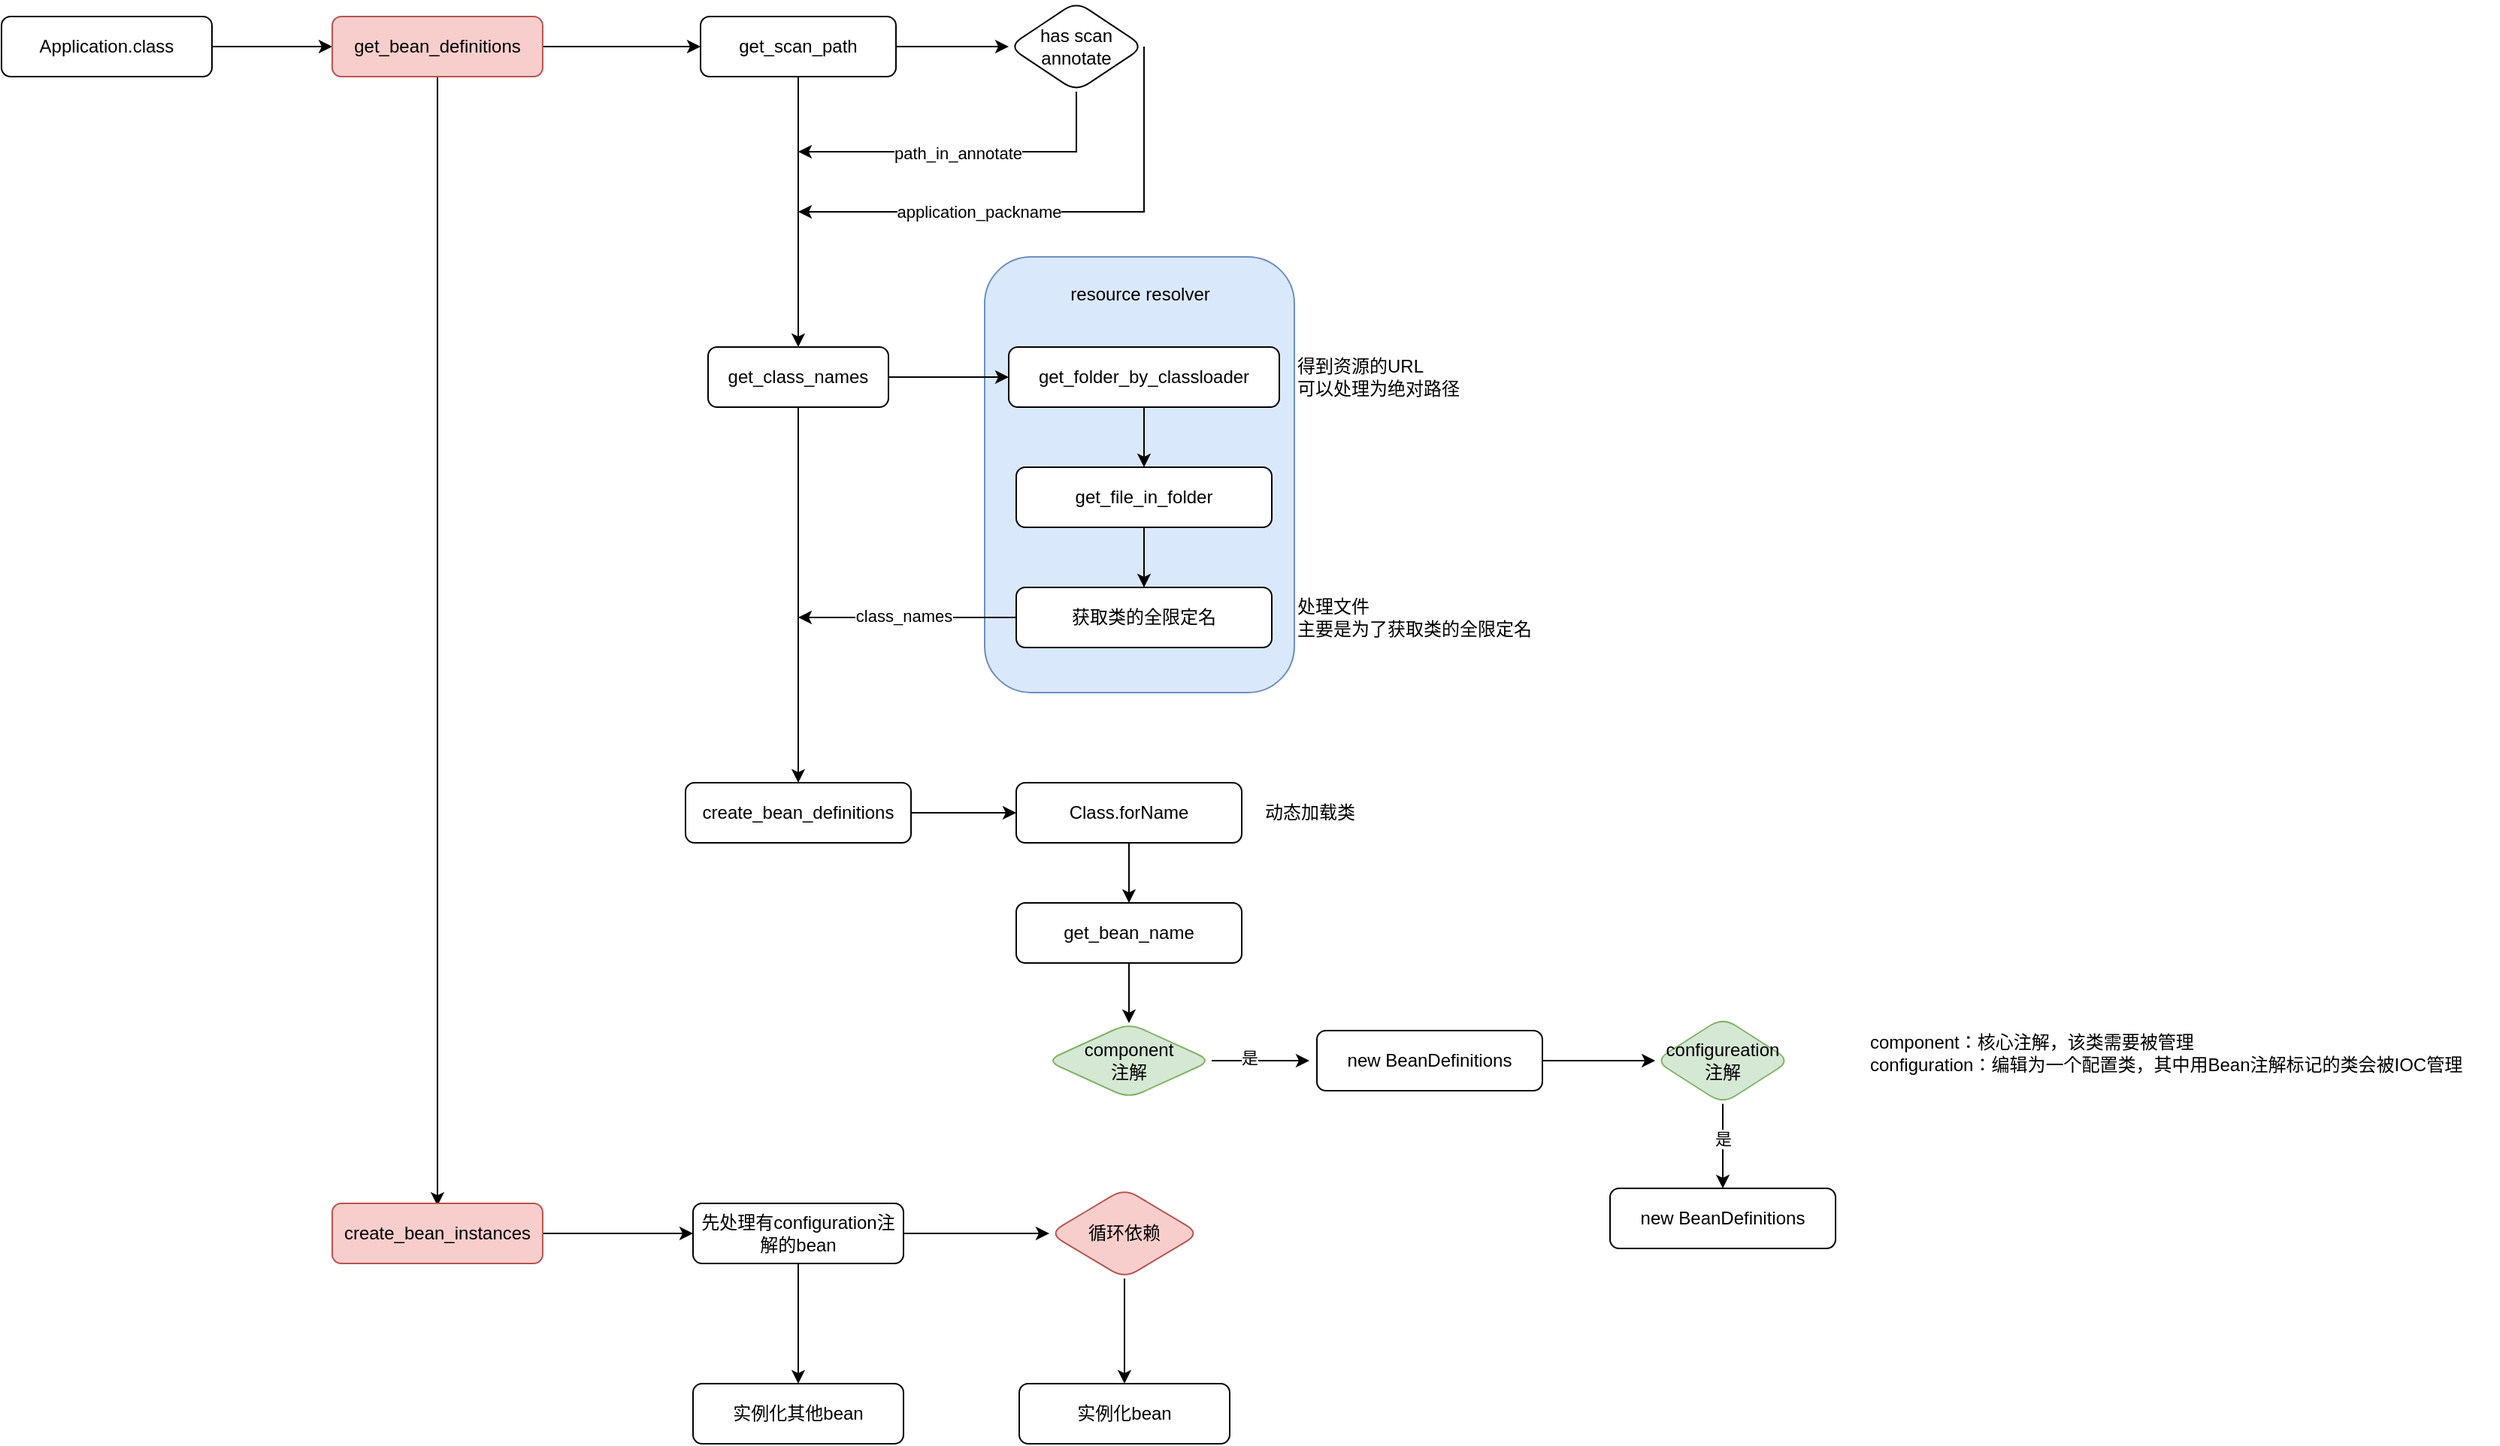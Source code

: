 <mxfile version="24.7.14">
  <diagram name="第 1 页" id="e4D_Li7_KQqeuzBAChgT">
    <mxGraphModel dx="3951" dy="1716" grid="1" gridSize="10" guides="1" tooltips="1" connect="1" arrows="1" fold="1" page="1" pageScale="1" pageWidth="827" pageHeight="1169" math="0" shadow="0">
      <root>
        <mxCell id="0" />
        <mxCell id="1" parent="0" />
        <mxCell id="i2E6n2VhdCn6O7-Z8RXk-26" value="" style="rounded=1;whiteSpace=wrap;html=1;fillColor=#dae8fc;strokeColor=#6c8ebf;" vertex="1" parent="1">
          <mxGeometry x="414" y="410" width="206" height="290" as="geometry" />
        </mxCell>
        <mxCell id="i2E6n2VhdCn6O7-Z8RXk-39" style="edgeStyle=orthogonalEdgeStyle;rounded=0;orthogonalLoop=1;jettySize=auto;html=1;" edge="1" parent="1" source="i2E6n2VhdCn6O7-Z8RXk-1" target="i2E6n2VhdCn6O7-Z8RXk-38">
          <mxGeometry relative="1" as="geometry" />
        </mxCell>
        <mxCell id="i2E6n2VhdCn6O7-Z8RXk-1" value="Application.class" style="rounded=1;whiteSpace=wrap;html=1;" vertex="1" parent="1">
          <mxGeometry x="-240" y="250" width="140" height="40" as="geometry" />
        </mxCell>
        <mxCell id="i2E6n2VhdCn6O7-Z8RXk-7" value="" style="edgeStyle=orthogonalEdgeStyle;rounded=0;orthogonalLoop=1;jettySize=auto;html=1;" edge="1" parent="1" source="i2E6n2VhdCn6O7-Z8RXk-4" target="i2E6n2VhdCn6O7-Z8RXk-6">
          <mxGeometry relative="1" as="geometry" />
        </mxCell>
        <mxCell id="i2E6n2VhdCn6O7-Z8RXk-10" value="" style="edgeStyle=orthogonalEdgeStyle;rounded=0;orthogonalLoop=1;jettySize=auto;html=1;" edge="1" parent="1" source="i2E6n2VhdCn6O7-Z8RXk-4" target="i2E6n2VhdCn6O7-Z8RXk-9">
          <mxGeometry relative="1" as="geometry" />
        </mxCell>
        <mxCell id="i2E6n2VhdCn6O7-Z8RXk-4" value="get_scan_path" style="whiteSpace=wrap;html=1;rounded=1;" vertex="1" parent="1">
          <mxGeometry x="225" y="250" width="130" height="40" as="geometry" />
        </mxCell>
        <mxCell id="i2E6n2VhdCn6O7-Z8RXk-8" style="edgeStyle=orthogonalEdgeStyle;rounded=0;orthogonalLoop=1;jettySize=auto;html=1;" edge="1" parent="1" source="i2E6n2VhdCn6O7-Z8RXk-6">
          <mxGeometry relative="1" as="geometry">
            <mxPoint x="290" y="340" as="targetPoint" />
            <Array as="points">
              <mxPoint x="475" y="340" />
            </Array>
          </mxGeometry>
        </mxCell>
        <mxCell id="i2E6n2VhdCn6O7-Z8RXk-11" value="path_in_annotate" style="edgeLabel;html=1;align=center;verticalAlign=middle;resizable=0;points=[];" vertex="1" connectable="0" parent="i2E6n2VhdCn6O7-Z8RXk-8">
          <mxGeometry x="0.06" y="1" relative="1" as="geometry">
            <mxPoint as="offset" />
          </mxGeometry>
        </mxCell>
        <mxCell id="i2E6n2VhdCn6O7-Z8RXk-12" style="edgeStyle=orthogonalEdgeStyle;rounded=0;orthogonalLoop=1;jettySize=auto;html=1;exitX=1;exitY=0.5;exitDx=0;exitDy=0;" edge="1" parent="1" source="i2E6n2VhdCn6O7-Z8RXk-6">
          <mxGeometry relative="1" as="geometry">
            <mxPoint x="290" y="380" as="targetPoint" />
            <Array as="points">
              <mxPoint x="520" y="380" />
              <mxPoint x="290" y="380" />
            </Array>
          </mxGeometry>
        </mxCell>
        <mxCell id="i2E6n2VhdCn6O7-Z8RXk-13" value="application_packname" style="edgeLabel;html=1;align=center;verticalAlign=middle;resizable=0;points=[];" vertex="1" connectable="0" parent="i2E6n2VhdCn6O7-Z8RXk-12">
          <mxGeometry x="0.483" y="2" relative="1" as="geometry">
            <mxPoint x="32" y="-2" as="offset" />
          </mxGeometry>
        </mxCell>
        <mxCell id="i2E6n2VhdCn6O7-Z8RXk-6" value="has scan annotate" style="rhombus;whiteSpace=wrap;html=1;rounded=1;" vertex="1" parent="1">
          <mxGeometry x="430" y="240" width="90" height="60" as="geometry" />
        </mxCell>
        <mxCell id="i2E6n2VhdCn6O7-Z8RXk-15" value="" style="edgeStyle=orthogonalEdgeStyle;rounded=0;orthogonalLoop=1;jettySize=auto;html=1;" edge="1" parent="1" source="i2E6n2VhdCn6O7-Z8RXk-9" target="i2E6n2VhdCn6O7-Z8RXk-14">
          <mxGeometry relative="1" as="geometry" />
        </mxCell>
        <mxCell id="i2E6n2VhdCn6O7-Z8RXk-22" style="edgeStyle=orthogonalEdgeStyle;rounded=0;orthogonalLoop=1;jettySize=auto;html=1;entryX=0.5;entryY=0;entryDx=0;entryDy=0;" edge="1" parent="1" source="i2E6n2VhdCn6O7-Z8RXk-9" target="i2E6n2VhdCn6O7-Z8RXk-23">
          <mxGeometry relative="1" as="geometry">
            <mxPoint x="290" y="680" as="targetPoint" />
          </mxGeometry>
        </mxCell>
        <mxCell id="i2E6n2VhdCn6O7-Z8RXk-9" value="get_class_names" style="whiteSpace=wrap;html=1;rounded=1;" vertex="1" parent="1">
          <mxGeometry x="230" y="470" width="120" height="40" as="geometry" />
        </mxCell>
        <mxCell id="i2E6n2VhdCn6O7-Z8RXk-18" value="" style="edgeStyle=orthogonalEdgeStyle;rounded=0;orthogonalLoop=1;jettySize=auto;html=1;" edge="1" parent="1" source="i2E6n2VhdCn6O7-Z8RXk-14" target="i2E6n2VhdCn6O7-Z8RXk-17">
          <mxGeometry relative="1" as="geometry" />
        </mxCell>
        <mxCell id="i2E6n2VhdCn6O7-Z8RXk-14" value="get_folder_by_classloader" style="whiteSpace=wrap;html=1;rounded=1;" vertex="1" parent="1">
          <mxGeometry x="430" y="470" width="180" height="40" as="geometry" />
        </mxCell>
        <mxCell id="i2E6n2VhdCn6O7-Z8RXk-16" value="得到资源的URL&lt;div&gt;可以处理为绝对路径&lt;/div&gt;" style="text;html=1;align=left;verticalAlign=middle;resizable=0;points=[];autosize=1;strokeColor=none;fillColor=none;" vertex="1" parent="1">
          <mxGeometry x="620" y="470" width="130" height="40" as="geometry" />
        </mxCell>
        <mxCell id="i2E6n2VhdCn6O7-Z8RXk-20" style="edgeStyle=orthogonalEdgeStyle;rounded=0;orthogonalLoop=1;jettySize=auto;html=1;" edge="1" parent="1" source="i2E6n2VhdCn6O7-Z8RXk-17" target="i2E6n2VhdCn6O7-Z8RXk-19">
          <mxGeometry relative="1" as="geometry" />
        </mxCell>
        <mxCell id="i2E6n2VhdCn6O7-Z8RXk-17" value="get_file_in_folder" style="whiteSpace=wrap;html=1;rounded=1;" vertex="1" parent="1">
          <mxGeometry x="435" y="550" width="170" height="40" as="geometry" />
        </mxCell>
        <mxCell id="i2E6n2VhdCn6O7-Z8RXk-24" style="edgeStyle=orthogonalEdgeStyle;rounded=0;orthogonalLoop=1;jettySize=auto;html=1;" edge="1" parent="1" source="i2E6n2VhdCn6O7-Z8RXk-19">
          <mxGeometry relative="1" as="geometry">
            <mxPoint x="290" y="650" as="targetPoint" />
          </mxGeometry>
        </mxCell>
        <mxCell id="i2E6n2VhdCn6O7-Z8RXk-25" value="class_names" style="edgeLabel;html=1;align=center;verticalAlign=middle;resizable=0;points=[];" vertex="1" connectable="0" parent="i2E6n2VhdCn6O7-Z8RXk-24">
          <mxGeometry x="0.048" y="-2" relative="1" as="geometry">
            <mxPoint as="offset" />
          </mxGeometry>
        </mxCell>
        <mxCell id="i2E6n2VhdCn6O7-Z8RXk-19" value="获取类的全限定名" style="whiteSpace=wrap;html=1;rounded=1;" vertex="1" parent="1">
          <mxGeometry x="435" y="630" width="170" height="40" as="geometry" />
        </mxCell>
        <mxCell id="i2E6n2VhdCn6O7-Z8RXk-21" value="处理文件&lt;div&gt;主要是为了获取类的全限定名&lt;/div&gt;" style="text;html=1;align=left;verticalAlign=middle;resizable=0;points=[];autosize=1;strokeColor=none;fillColor=none;" vertex="1" parent="1">
          <mxGeometry x="620" y="630" width="180" height="40" as="geometry" />
        </mxCell>
        <mxCell id="i2E6n2VhdCn6O7-Z8RXk-29" style="edgeStyle=orthogonalEdgeStyle;rounded=0;orthogonalLoop=1;jettySize=auto;html=1;entryX=0;entryY=0.5;entryDx=0;entryDy=0;" edge="1" parent="1" source="i2E6n2VhdCn6O7-Z8RXk-23" target="i2E6n2VhdCn6O7-Z8RXk-28">
          <mxGeometry relative="1" as="geometry" />
        </mxCell>
        <mxCell id="i2E6n2VhdCn6O7-Z8RXk-23" value="create_bean_definitions" style="whiteSpace=wrap;html=1;rounded=1;" vertex="1" parent="1">
          <mxGeometry x="215" y="760" width="150" height="40" as="geometry" />
        </mxCell>
        <mxCell id="i2E6n2VhdCn6O7-Z8RXk-27" value="resource resolver" style="text;html=1;align=center;verticalAlign=middle;resizable=0;points=[];autosize=1;strokeColor=none;fillColor=none;" vertex="1" parent="1">
          <mxGeometry x="457" y="420" width="120" height="30" as="geometry" />
        </mxCell>
        <mxCell id="i2E6n2VhdCn6O7-Z8RXk-34" style="edgeStyle=orthogonalEdgeStyle;rounded=0;orthogonalLoop=1;jettySize=auto;html=1;" edge="1" parent="1" source="i2E6n2VhdCn6O7-Z8RXk-28" target="i2E6n2VhdCn6O7-Z8RXk-33">
          <mxGeometry relative="1" as="geometry" />
        </mxCell>
        <mxCell id="i2E6n2VhdCn6O7-Z8RXk-28" value="Class.forName" style="whiteSpace=wrap;html=1;rounded=1;" vertex="1" parent="1">
          <mxGeometry x="435" y="760" width="150" height="40" as="geometry" />
        </mxCell>
        <mxCell id="i2E6n2VhdCn6O7-Z8RXk-32" value="动态加载类" style="text;html=1;align=center;verticalAlign=middle;resizable=0;points=[];autosize=1;strokeColor=none;fillColor=none;" vertex="1" parent="1">
          <mxGeometry x="590" y="765" width="80" height="30" as="geometry" />
        </mxCell>
        <mxCell id="i2E6n2VhdCn6O7-Z8RXk-46" value="" style="edgeStyle=orthogonalEdgeStyle;rounded=0;orthogonalLoop=1;jettySize=auto;html=1;" edge="1" parent="1" source="i2E6n2VhdCn6O7-Z8RXk-33" target="i2E6n2VhdCn6O7-Z8RXk-45">
          <mxGeometry relative="1" as="geometry" />
        </mxCell>
        <mxCell id="i2E6n2VhdCn6O7-Z8RXk-33" value="get_bean_name" style="whiteSpace=wrap;html=1;rounded=1;" vertex="1" parent="1">
          <mxGeometry x="435" y="840" width="150" height="40" as="geometry" />
        </mxCell>
        <mxCell id="i2E6n2VhdCn6O7-Z8RXk-50" value="" style="edgeStyle=orthogonalEdgeStyle;rounded=0;orthogonalLoop=1;jettySize=auto;html=1;" edge="1" parent="1" source="i2E6n2VhdCn6O7-Z8RXk-35" target="i2E6n2VhdCn6O7-Z8RXk-49">
          <mxGeometry relative="1" as="geometry" />
        </mxCell>
        <mxCell id="i2E6n2VhdCn6O7-Z8RXk-35" value="new BeanDefinitions" style="whiteSpace=wrap;html=1;rounded=1;" vertex="1" parent="1">
          <mxGeometry x="635" y="925" width="150" height="40" as="geometry" />
        </mxCell>
        <mxCell id="i2E6n2VhdCn6O7-Z8RXk-40" style="edgeStyle=orthogonalEdgeStyle;rounded=0;orthogonalLoop=1;jettySize=auto;html=1;" edge="1" parent="1" source="i2E6n2VhdCn6O7-Z8RXk-38" target="i2E6n2VhdCn6O7-Z8RXk-4">
          <mxGeometry relative="1" as="geometry" />
        </mxCell>
        <mxCell id="i2E6n2VhdCn6O7-Z8RXk-41" style="edgeStyle=orthogonalEdgeStyle;rounded=0;orthogonalLoop=1;jettySize=auto;html=1;" edge="1" parent="1" source="i2E6n2VhdCn6O7-Z8RXk-38">
          <mxGeometry relative="1" as="geometry">
            <mxPoint x="50" y="1041.6" as="targetPoint" />
          </mxGeometry>
        </mxCell>
        <mxCell id="i2E6n2VhdCn6O7-Z8RXk-38" value="get_bean_definitions" style="rounded=1;whiteSpace=wrap;html=1;fillColor=#f8cecc;strokeColor=#b85450;" vertex="1" parent="1">
          <mxGeometry x="-20" y="250" width="140" height="40" as="geometry" />
        </mxCell>
        <mxCell id="i2E6n2VhdCn6O7-Z8RXk-44" style="edgeStyle=orthogonalEdgeStyle;rounded=0;orthogonalLoop=1;jettySize=auto;html=1;entryX=0;entryY=0.5;entryDx=0;entryDy=0;" edge="1" parent="1" source="i2E6n2VhdCn6O7-Z8RXk-42" target="i2E6n2VhdCn6O7-Z8RXk-43">
          <mxGeometry relative="1" as="geometry" />
        </mxCell>
        <mxCell id="i2E6n2VhdCn6O7-Z8RXk-42" value="create_bean_instances" style="rounded=1;whiteSpace=wrap;html=1;fillColor=#f8cecc;strokeColor=#b85450;" vertex="1" parent="1">
          <mxGeometry x="-20" y="1040" width="140" height="40" as="geometry" />
        </mxCell>
        <mxCell id="i2E6n2VhdCn6O7-Z8RXk-60" value="" style="edgeStyle=orthogonalEdgeStyle;rounded=0;orthogonalLoop=1;jettySize=auto;html=1;" edge="1" parent="1" source="i2E6n2VhdCn6O7-Z8RXk-43" target="i2E6n2VhdCn6O7-Z8RXk-59">
          <mxGeometry relative="1" as="geometry" />
        </mxCell>
        <mxCell id="i2E6n2VhdCn6O7-Z8RXk-65" value="" style="edgeStyle=orthogonalEdgeStyle;rounded=0;orthogonalLoop=1;jettySize=auto;html=1;" edge="1" parent="1" source="i2E6n2VhdCn6O7-Z8RXk-43" target="i2E6n2VhdCn6O7-Z8RXk-64">
          <mxGeometry relative="1" as="geometry" />
        </mxCell>
        <mxCell id="i2E6n2VhdCn6O7-Z8RXk-43" value="先处理有configuration注解的bean" style="rounded=1;whiteSpace=wrap;html=1;" vertex="1" parent="1">
          <mxGeometry x="220" y="1040" width="140" height="40" as="geometry" />
        </mxCell>
        <mxCell id="i2E6n2VhdCn6O7-Z8RXk-47" style="edgeStyle=orthogonalEdgeStyle;rounded=0;orthogonalLoop=1;jettySize=auto;html=1;" edge="1" parent="1" source="i2E6n2VhdCn6O7-Z8RXk-45">
          <mxGeometry relative="1" as="geometry">
            <mxPoint x="630" y="945" as="targetPoint" />
          </mxGeometry>
        </mxCell>
        <mxCell id="i2E6n2VhdCn6O7-Z8RXk-48" value="是" style="edgeLabel;html=1;align=center;verticalAlign=middle;resizable=0;points=[];" vertex="1" connectable="0" parent="i2E6n2VhdCn6O7-Z8RXk-47">
          <mxGeometry x="-0.256" y="2" relative="1" as="geometry">
            <mxPoint as="offset" />
          </mxGeometry>
        </mxCell>
        <mxCell id="i2E6n2VhdCn6O7-Z8RXk-45" value="component&lt;div&gt;注解&lt;/div&gt;" style="rhombus;whiteSpace=wrap;html=1;rounded=1;fillColor=#d5e8d4;strokeColor=#82b366;" vertex="1" parent="1">
          <mxGeometry x="455" y="920" width="110" height="50" as="geometry" />
        </mxCell>
        <mxCell id="i2E6n2VhdCn6O7-Z8RXk-52" value="" style="edgeStyle=orthogonalEdgeStyle;rounded=0;orthogonalLoop=1;jettySize=auto;html=1;" edge="1" parent="1" source="i2E6n2VhdCn6O7-Z8RXk-49">
          <mxGeometry relative="1" as="geometry">
            <mxPoint x="905" y="1030" as="targetPoint" />
          </mxGeometry>
        </mxCell>
        <mxCell id="i2E6n2VhdCn6O7-Z8RXk-55" value="是" style="edgeLabel;html=1;align=center;verticalAlign=middle;resizable=0;points=[];" vertex="1" connectable="0" parent="i2E6n2VhdCn6O7-Z8RXk-52">
          <mxGeometry x="-0.209" relative="1" as="geometry">
            <mxPoint as="offset" />
          </mxGeometry>
        </mxCell>
        <mxCell id="i2E6n2VhdCn6O7-Z8RXk-49" value="configureation&lt;div&gt;注解&lt;/div&gt;" style="rhombus;whiteSpace=wrap;html=1;rounded=1;fillColor=#d5e8d4;strokeColor=#82b366;" vertex="1" parent="1">
          <mxGeometry x="860" y="916.25" width="90" height="57.5" as="geometry" />
        </mxCell>
        <mxCell id="i2E6n2VhdCn6O7-Z8RXk-53" value="new BeanDefinitions" style="whiteSpace=wrap;html=1;rounded=1;" vertex="1" parent="1">
          <mxGeometry x="830" y="1030" width="150" height="40" as="geometry" />
        </mxCell>
        <mxCell id="i2E6n2VhdCn6O7-Z8RXk-56" value="component：核心注解，该类需要被管理&lt;div&gt;configuration：编辑为一个配置类，其中用Bean注解标记的类会被IOC管理&lt;/div&gt;" style="text;html=1;align=left;verticalAlign=middle;resizable=0;points=[];autosize=1;strokeColor=none;fillColor=none;" vertex="1" parent="1">
          <mxGeometry x="1001" y="920" width="420" height="40" as="geometry" />
        </mxCell>
        <mxCell id="i2E6n2VhdCn6O7-Z8RXk-62" value="" style="edgeStyle=orthogonalEdgeStyle;rounded=0;orthogonalLoop=1;jettySize=auto;html=1;entryX=0.5;entryY=0;entryDx=0;entryDy=0;" edge="1" parent="1" source="i2E6n2VhdCn6O7-Z8RXk-59" target="i2E6n2VhdCn6O7-Z8RXk-63">
          <mxGeometry relative="1" as="geometry">
            <mxPoint x="507" y="1140" as="targetPoint" />
          </mxGeometry>
        </mxCell>
        <mxCell id="i2E6n2VhdCn6O7-Z8RXk-59" value="循环依赖" style="rhombus;whiteSpace=wrap;html=1;rounded=1;fillColor=#f8cecc;strokeColor=#b85450;" vertex="1" parent="1">
          <mxGeometry x="457" y="1030" width="100" height="60" as="geometry" />
        </mxCell>
        <mxCell id="i2E6n2VhdCn6O7-Z8RXk-63" value="实例化bean" style="rounded=1;whiteSpace=wrap;html=1;" vertex="1" parent="1">
          <mxGeometry x="437" y="1160" width="140" height="40" as="geometry" />
        </mxCell>
        <mxCell id="i2E6n2VhdCn6O7-Z8RXk-64" value="实例化其他bean" style="rounded=1;whiteSpace=wrap;html=1;" vertex="1" parent="1">
          <mxGeometry x="220" y="1160" width="140" height="40" as="geometry" />
        </mxCell>
      </root>
    </mxGraphModel>
  </diagram>
</mxfile>
